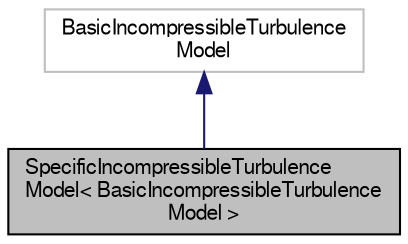 digraph "SpecificIncompressibleTurbulenceModel&lt; BasicIncompressibleTurbulenceModel &gt;"
{
  bgcolor="transparent";
  edge [fontname="FreeSans",fontsize="10",labelfontname="FreeSans",labelfontsize="10"];
  node [fontname="FreeSans",fontsize="10",shape=record];
  Node1 [label="SpecificIncompressibleTurbulence\lModel\< BasicIncompressibleTurbulence\lModel \>",height=0.2,width=0.4,color="black", fillcolor="grey75", style="filled" fontcolor="black"];
  Node2 -> Node1 [dir="back",color="midnightblue",fontsize="10",style="solid",fontname="FreeSans"];
  Node2 [label="BasicIncompressibleTurbulence\lModel",height=0.2,width=0.4,color="grey75"];
}
